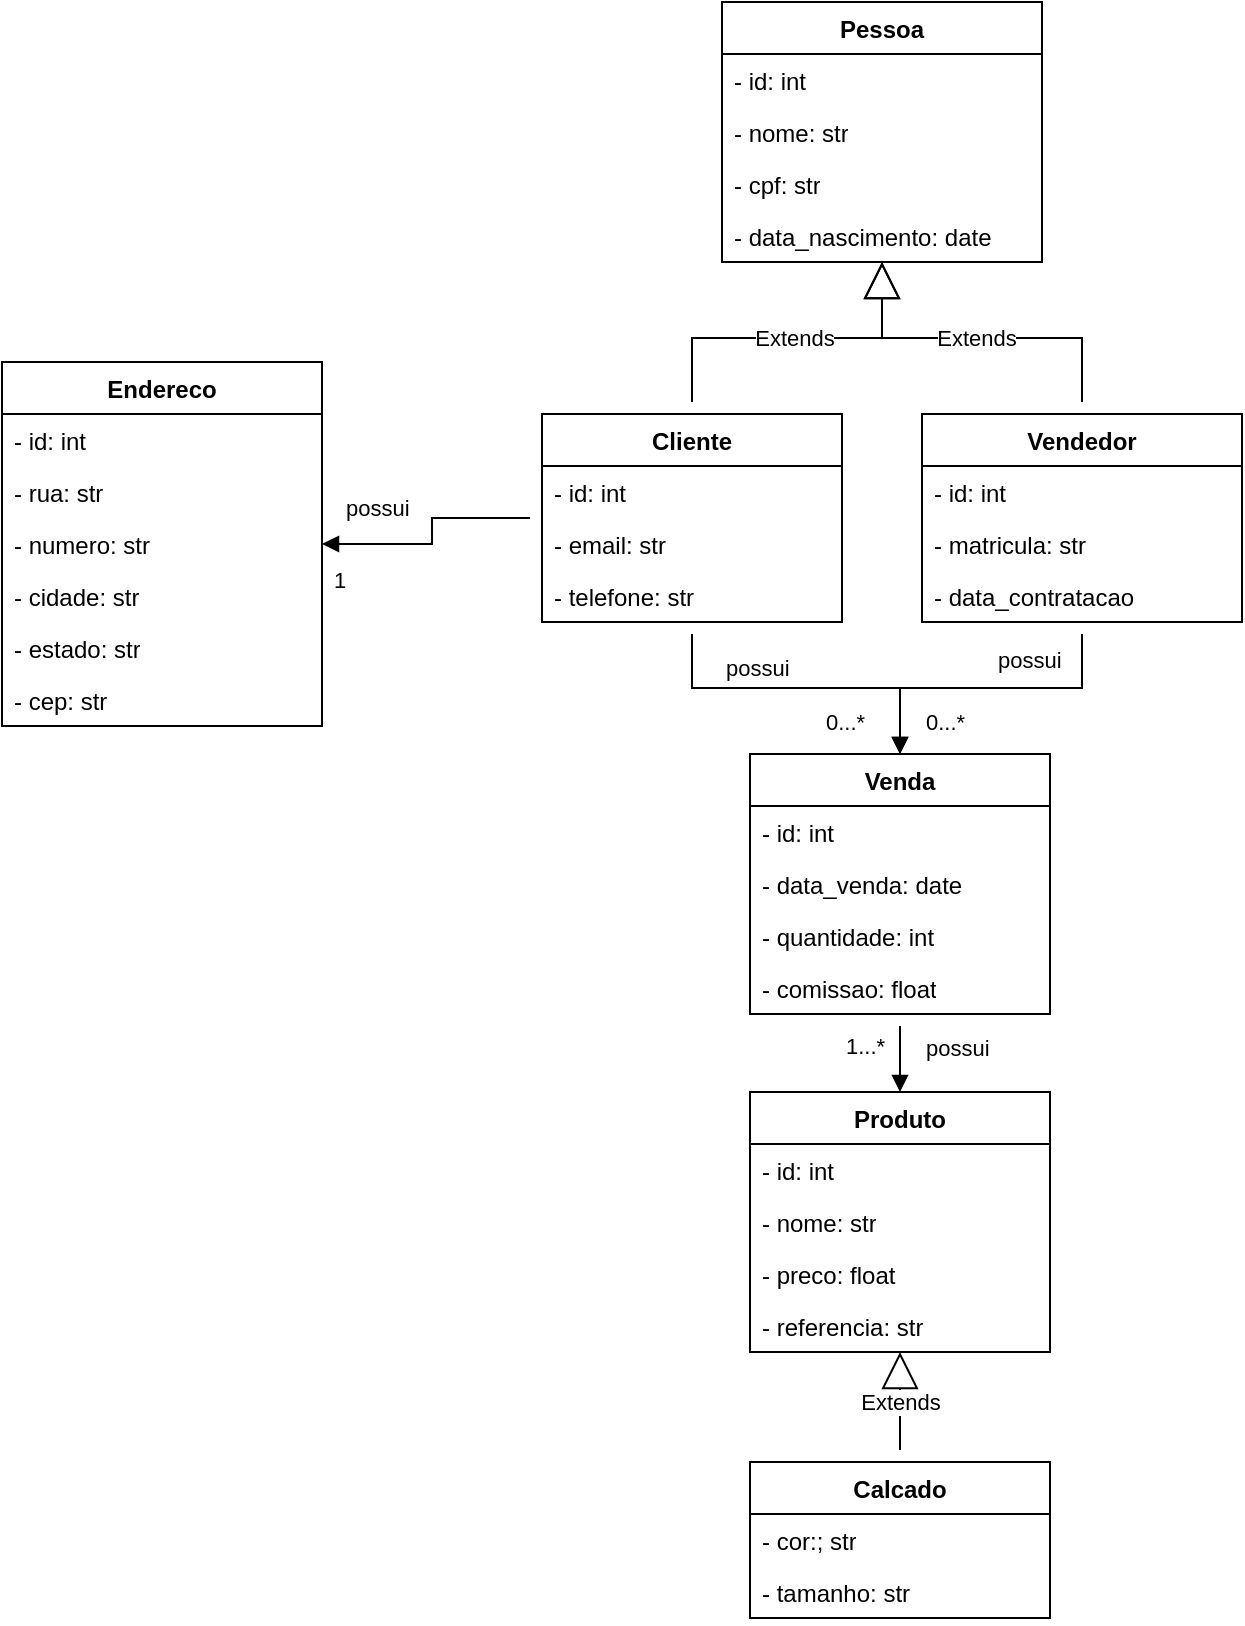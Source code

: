 <mxfile version="24.5.3" type="github">
  <diagram id="C5RBs43oDa-KdzZeNtuy" name="Page-1">
    <mxGraphModel dx="1434" dy="822" grid="1" gridSize="10" guides="1" tooltips="1" connect="1" arrows="1" fold="1" page="1" pageScale="1" pageWidth="827" pageHeight="1169" math="0" shadow="0">
      <root>
        <mxCell id="WIyWlLk6GJQsqaUBKTNV-0" />
        <mxCell id="WIyWlLk6GJQsqaUBKTNV-1" parent="WIyWlLk6GJQsqaUBKTNV-0" />
        <mxCell id="zqI3vuXJs1LG3s6kCFIs-13" value="&lt;div&gt;Pessoa&lt;/div&gt;" style="swimlane;fontStyle=1;align=center;verticalAlign=top;childLayout=stackLayout;horizontal=1;startSize=26;horizontalStack=0;resizeParent=1;resizeParentMax=0;resizeLast=0;collapsible=1;marginBottom=0;whiteSpace=wrap;html=1;" vertex="1" parent="WIyWlLk6GJQsqaUBKTNV-1">
          <mxGeometry x="400" y="40" width="160" height="130" as="geometry" />
        </mxCell>
        <mxCell id="zqI3vuXJs1LG3s6kCFIs-14" value="- id: int" style="text;strokeColor=none;fillColor=none;align=left;verticalAlign=top;spacingLeft=4;spacingRight=4;overflow=hidden;rotatable=0;points=[[0,0.5],[1,0.5]];portConstraint=eastwest;whiteSpace=wrap;html=1;" vertex="1" parent="zqI3vuXJs1LG3s6kCFIs-13">
          <mxGeometry y="26" width="160" height="26" as="geometry" />
        </mxCell>
        <mxCell id="zqI3vuXJs1LG3s6kCFIs-23" value="- nome: str" style="text;strokeColor=none;fillColor=none;align=left;verticalAlign=top;spacingLeft=4;spacingRight=4;overflow=hidden;rotatable=0;points=[[0,0.5],[1,0.5]];portConstraint=eastwest;whiteSpace=wrap;html=1;" vertex="1" parent="zqI3vuXJs1LG3s6kCFIs-13">
          <mxGeometry y="52" width="160" height="26" as="geometry" />
        </mxCell>
        <mxCell id="zqI3vuXJs1LG3s6kCFIs-21" value="- cpf: str" style="text;strokeColor=none;fillColor=none;align=left;verticalAlign=top;spacingLeft=4;spacingRight=4;overflow=hidden;rotatable=0;points=[[0,0.5],[1,0.5]];portConstraint=eastwest;whiteSpace=wrap;html=1;" vertex="1" parent="zqI3vuXJs1LG3s6kCFIs-13">
          <mxGeometry y="78" width="160" height="26" as="geometry" />
        </mxCell>
        <mxCell id="zqI3vuXJs1LG3s6kCFIs-24" value="- data_nascimento: date" style="text;strokeColor=none;fillColor=none;align=left;verticalAlign=top;spacingLeft=4;spacingRight=4;overflow=hidden;rotatable=0;points=[[0,0.5],[1,0.5]];portConstraint=eastwest;whiteSpace=wrap;html=1;" vertex="1" parent="zqI3vuXJs1LG3s6kCFIs-13">
          <mxGeometry y="104" width="160" height="26" as="geometry" />
        </mxCell>
        <mxCell id="zqI3vuXJs1LG3s6kCFIs-25" value="Cliente" style="swimlane;fontStyle=1;align=center;verticalAlign=top;childLayout=stackLayout;horizontal=1;startSize=26;horizontalStack=0;resizeParent=1;resizeParentMax=0;resizeLast=0;collapsible=1;marginBottom=0;whiteSpace=wrap;html=1;" vertex="1" parent="WIyWlLk6GJQsqaUBKTNV-1">
          <mxGeometry x="310" y="246" width="150" height="104" as="geometry" />
        </mxCell>
        <mxCell id="zqI3vuXJs1LG3s6kCFIs-26" value="- id: int" style="text;strokeColor=none;fillColor=none;align=left;verticalAlign=top;spacingLeft=4;spacingRight=4;overflow=hidden;rotatable=0;points=[[0,0.5],[1,0.5]];portConstraint=eastwest;whiteSpace=wrap;html=1;" vertex="1" parent="zqI3vuXJs1LG3s6kCFIs-25">
          <mxGeometry y="26" width="150" height="26" as="geometry" />
        </mxCell>
        <mxCell id="zqI3vuXJs1LG3s6kCFIs-27" value="- email: str" style="text;strokeColor=none;fillColor=none;align=left;verticalAlign=top;spacingLeft=4;spacingRight=4;overflow=hidden;rotatable=0;points=[[0,0.5],[1,0.5]];portConstraint=eastwest;whiteSpace=wrap;html=1;" vertex="1" parent="zqI3vuXJs1LG3s6kCFIs-25">
          <mxGeometry y="52" width="150" height="26" as="geometry" />
        </mxCell>
        <mxCell id="zqI3vuXJs1LG3s6kCFIs-28" value="- telefone: str" style="text;strokeColor=none;fillColor=none;align=left;verticalAlign=top;spacingLeft=4;spacingRight=4;overflow=hidden;rotatable=0;points=[[0,0.5],[1,0.5]];portConstraint=eastwest;whiteSpace=wrap;html=1;" vertex="1" parent="zqI3vuXJs1LG3s6kCFIs-25">
          <mxGeometry y="78" width="150" height="26" as="geometry" />
        </mxCell>
        <mxCell id="zqI3vuXJs1LG3s6kCFIs-31" value="Vendedor" style="swimlane;fontStyle=1;align=center;verticalAlign=top;childLayout=stackLayout;horizontal=1;startSize=26;horizontalStack=0;resizeParent=1;resizeParentMax=0;resizeLast=0;collapsible=1;marginBottom=0;whiteSpace=wrap;html=1;" vertex="1" parent="WIyWlLk6GJQsqaUBKTNV-1">
          <mxGeometry x="500" y="246" width="160" height="104" as="geometry" />
        </mxCell>
        <mxCell id="zqI3vuXJs1LG3s6kCFIs-32" value="- id: int" style="text;strokeColor=none;fillColor=none;align=left;verticalAlign=top;spacingLeft=4;spacingRight=4;overflow=hidden;rotatable=0;points=[[0,0.5],[1,0.5]];portConstraint=eastwest;whiteSpace=wrap;html=1;" vertex="1" parent="zqI3vuXJs1LG3s6kCFIs-31">
          <mxGeometry y="26" width="160" height="26" as="geometry" />
        </mxCell>
        <mxCell id="zqI3vuXJs1LG3s6kCFIs-33" value="- matricula: str" style="text;strokeColor=none;fillColor=none;align=left;verticalAlign=top;spacingLeft=4;spacingRight=4;overflow=hidden;rotatable=0;points=[[0,0.5],[1,0.5]];portConstraint=eastwest;whiteSpace=wrap;html=1;" vertex="1" parent="zqI3vuXJs1LG3s6kCFIs-31">
          <mxGeometry y="52" width="160" height="26" as="geometry" />
        </mxCell>
        <mxCell id="zqI3vuXJs1LG3s6kCFIs-34" value="- data_contratacao" style="text;strokeColor=none;fillColor=none;align=left;verticalAlign=top;spacingLeft=4;spacingRight=4;overflow=hidden;rotatable=0;points=[[0,0.5],[1,0.5]];portConstraint=eastwest;whiteSpace=wrap;html=1;" vertex="1" parent="zqI3vuXJs1LG3s6kCFIs-31">
          <mxGeometry y="78" width="160" height="26" as="geometry" />
        </mxCell>
        <mxCell id="zqI3vuXJs1LG3s6kCFIs-41" value="&lt;div&gt;Endereco&lt;/div&gt;" style="swimlane;fontStyle=1;align=center;verticalAlign=top;childLayout=stackLayout;horizontal=1;startSize=26;horizontalStack=0;resizeParent=1;resizeParentMax=0;resizeLast=0;collapsible=1;marginBottom=0;whiteSpace=wrap;html=1;" vertex="1" parent="WIyWlLk6GJQsqaUBKTNV-1">
          <mxGeometry x="40" y="220" width="160" height="182" as="geometry" />
        </mxCell>
        <mxCell id="zqI3vuXJs1LG3s6kCFIs-42" value="- id: int" style="text;strokeColor=none;fillColor=none;align=left;verticalAlign=top;spacingLeft=4;spacingRight=4;overflow=hidden;rotatable=0;points=[[0,0.5],[1,0.5]];portConstraint=eastwest;whiteSpace=wrap;html=1;" vertex="1" parent="zqI3vuXJs1LG3s6kCFIs-41">
          <mxGeometry y="26" width="160" height="26" as="geometry" />
        </mxCell>
        <mxCell id="zqI3vuXJs1LG3s6kCFIs-43" value="- rua: str" style="text;strokeColor=none;fillColor=none;align=left;verticalAlign=top;spacingLeft=4;spacingRight=4;overflow=hidden;rotatable=0;points=[[0,0.5],[1,0.5]];portConstraint=eastwest;whiteSpace=wrap;html=1;" vertex="1" parent="zqI3vuXJs1LG3s6kCFIs-41">
          <mxGeometry y="52" width="160" height="26" as="geometry" />
        </mxCell>
        <mxCell id="zqI3vuXJs1LG3s6kCFIs-44" value="- numero: str" style="text;strokeColor=none;fillColor=none;align=left;verticalAlign=top;spacingLeft=4;spacingRight=4;overflow=hidden;rotatable=0;points=[[0,0.5],[1,0.5]];portConstraint=eastwest;whiteSpace=wrap;html=1;" vertex="1" parent="zqI3vuXJs1LG3s6kCFIs-41">
          <mxGeometry y="78" width="160" height="26" as="geometry" />
        </mxCell>
        <mxCell id="zqI3vuXJs1LG3s6kCFIs-45" value="- cidade: str" style="text;strokeColor=none;fillColor=none;align=left;verticalAlign=top;spacingLeft=4;spacingRight=4;overflow=hidden;rotatable=0;points=[[0,0.5],[1,0.5]];portConstraint=eastwest;whiteSpace=wrap;html=1;" vertex="1" parent="zqI3vuXJs1LG3s6kCFIs-41">
          <mxGeometry y="104" width="160" height="26" as="geometry" />
        </mxCell>
        <mxCell id="zqI3vuXJs1LG3s6kCFIs-46" value="- estado: str" style="text;strokeColor=none;fillColor=none;align=left;verticalAlign=top;spacingLeft=4;spacingRight=4;overflow=hidden;rotatable=0;points=[[0,0.5],[1,0.5]];portConstraint=eastwest;whiteSpace=wrap;html=1;" vertex="1" parent="zqI3vuXJs1LG3s6kCFIs-41">
          <mxGeometry y="130" width="160" height="26" as="geometry" />
        </mxCell>
        <mxCell id="zqI3vuXJs1LG3s6kCFIs-47" value="&lt;div&gt;- cep: str&lt;/div&gt;" style="text;strokeColor=none;fillColor=none;align=left;verticalAlign=top;spacingLeft=4;spacingRight=4;overflow=hidden;rotatable=0;points=[[0,0.5],[1,0.5]];portConstraint=eastwest;whiteSpace=wrap;html=1;" vertex="1" parent="zqI3vuXJs1LG3s6kCFIs-41">
          <mxGeometry y="156" width="160" height="26" as="geometry" />
        </mxCell>
        <mxCell id="zqI3vuXJs1LG3s6kCFIs-63" value="Venda" style="swimlane;fontStyle=1;align=center;verticalAlign=top;childLayout=stackLayout;horizontal=1;startSize=26;horizontalStack=0;resizeParent=1;resizeParentMax=0;resizeLast=0;collapsible=1;marginBottom=0;whiteSpace=wrap;html=1;" vertex="1" parent="WIyWlLk6GJQsqaUBKTNV-1">
          <mxGeometry x="414" y="416" width="150" height="130" as="geometry" />
        </mxCell>
        <mxCell id="zqI3vuXJs1LG3s6kCFIs-64" value="- id: int" style="text;strokeColor=none;fillColor=none;align=left;verticalAlign=top;spacingLeft=4;spacingRight=4;overflow=hidden;rotatable=0;points=[[0,0.5],[1,0.5]];portConstraint=eastwest;whiteSpace=wrap;html=1;" vertex="1" parent="zqI3vuXJs1LG3s6kCFIs-63">
          <mxGeometry y="26" width="150" height="26" as="geometry" />
        </mxCell>
        <mxCell id="zqI3vuXJs1LG3s6kCFIs-65" value="- data_venda: date" style="text;strokeColor=none;fillColor=none;align=left;verticalAlign=top;spacingLeft=4;spacingRight=4;overflow=hidden;rotatable=0;points=[[0,0.5],[1,0.5]];portConstraint=eastwest;whiteSpace=wrap;html=1;" vertex="1" parent="zqI3vuXJs1LG3s6kCFIs-63">
          <mxGeometry y="52" width="150" height="26" as="geometry" />
        </mxCell>
        <mxCell id="zqI3vuXJs1LG3s6kCFIs-66" value="- quantidade: int" style="text;strokeColor=none;fillColor=none;align=left;verticalAlign=top;spacingLeft=4;spacingRight=4;overflow=hidden;rotatable=0;points=[[0,0.5],[1,0.5]];portConstraint=eastwest;whiteSpace=wrap;html=1;" vertex="1" parent="zqI3vuXJs1LG3s6kCFIs-63">
          <mxGeometry y="78" width="150" height="26" as="geometry" />
        </mxCell>
        <mxCell id="zqI3vuXJs1LG3s6kCFIs-67" value="- comissao: float" style="text;strokeColor=none;fillColor=none;align=left;verticalAlign=top;spacingLeft=4;spacingRight=4;overflow=hidden;rotatable=0;points=[[0,0.5],[1,0.5]];portConstraint=eastwest;whiteSpace=wrap;html=1;" vertex="1" parent="zqI3vuXJs1LG3s6kCFIs-63">
          <mxGeometry y="104" width="150" height="26" as="geometry" />
        </mxCell>
        <mxCell id="zqI3vuXJs1LG3s6kCFIs-72" value="possui" style="endArrow=block;endFill=1;html=1;edgeStyle=orthogonalEdgeStyle;align=left;verticalAlign=top;rounded=0;strokeColor=default;fontFamily=Helvetica;fontSize=11;fontColor=default;labelBackgroundColor=default;sourcePerimeterSpacing=6;" edge="1" parent="WIyWlLk6GJQsqaUBKTNV-1" source="zqI3vuXJs1LG3s6kCFIs-25" target="zqI3vuXJs1LG3s6kCFIs-41">
          <mxGeometry x="0.829" y="-31" relative="1" as="geometry">
            <mxPoint x="620" y="396" as="sourcePoint" />
            <mxPoint x="240" y="366" as="targetPoint" />
            <mxPoint as="offset" />
          </mxGeometry>
        </mxCell>
        <mxCell id="zqI3vuXJs1LG3s6kCFIs-73" value="1" style="edgeLabel;resizable=0;html=1;align=left;verticalAlign=bottom;fontFamily=Helvetica;fontSize=11;fontColor=default;labelBackgroundColor=default;" connectable="0" vertex="1" parent="zqI3vuXJs1LG3s6kCFIs-72">
          <mxGeometry x="-1" relative="1" as="geometry">
            <mxPoint x="-100" y="39" as="offset" />
          </mxGeometry>
        </mxCell>
        <mxCell id="zqI3vuXJs1LG3s6kCFIs-74" value="possui" style="endArrow=block;endFill=1;html=1;edgeStyle=orthogonalEdgeStyle;align=left;verticalAlign=top;rounded=0;strokeColor=default;fontFamily=Helvetica;fontSize=11;fontColor=default;labelBackgroundColor=default;sourcePerimeterSpacing=6;" edge="1" parent="WIyWlLk6GJQsqaUBKTNV-1" source="zqI3vuXJs1LG3s6kCFIs-25" target="zqI3vuXJs1LG3s6kCFIs-63">
          <mxGeometry x="-0.951" y="15" relative="1" as="geometry">
            <mxPoint x="620" y="396" as="sourcePoint" />
            <mxPoint x="780" y="396" as="targetPoint" />
            <mxPoint as="offset" />
          </mxGeometry>
        </mxCell>
        <mxCell id="zqI3vuXJs1LG3s6kCFIs-75" value="0...*" style="edgeLabel;resizable=0;html=1;align=left;verticalAlign=bottom;fontFamily=Helvetica;fontSize=11;fontColor=default;labelBackgroundColor=default;" connectable="0" vertex="1" parent="zqI3vuXJs1LG3s6kCFIs-74">
          <mxGeometry x="-1" relative="1" as="geometry">
            <mxPoint x="65" y="52" as="offset" />
          </mxGeometry>
        </mxCell>
        <mxCell id="zqI3vuXJs1LG3s6kCFIs-76" value="possui" style="endArrow=block;endFill=1;html=1;edgeStyle=orthogonalEdgeStyle;align=left;verticalAlign=top;rounded=0;strokeColor=default;fontFamily=Helvetica;fontSize=11;fontColor=default;labelBackgroundColor=default;sourcePerimeterSpacing=6;entryX=0.5;entryY=0;entryDx=0;entryDy=0;" edge="1" parent="WIyWlLk6GJQsqaUBKTNV-1" source="zqI3vuXJs1LG3s6kCFIs-31" target="zqI3vuXJs1LG3s6kCFIs-63">
          <mxGeometry x="-0.058" y="-27" relative="1" as="geometry">
            <mxPoint x="395" y="360" as="sourcePoint" />
            <mxPoint x="475" y="506" as="targetPoint" />
            <mxPoint as="offset" />
          </mxGeometry>
        </mxCell>
        <mxCell id="zqI3vuXJs1LG3s6kCFIs-77" value="0...*" style="edgeLabel;resizable=0;html=1;align=left;verticalAlign=bottom;fontFamily=Helvetica;fontSize=11;fontColor=default;labelBackgroundColor=default;" connectable="0" vertex="1" parent="zqI3vuXJs1LG3s6kCFIs-76">
          <mxGeometry x="-1" relative="1" as="geometry">
            <mxPoint x="-80" y="52" as="offset" />
          </mxGeometry>
        </mxCell>
        <mxCell id="zqI3vuXJs1LG3s6kCFIs-78" value="Produto" style="swimlane;fontStyle=1;align=center;verticalAlign=top;childLayout=stackLayout;horizontal=1;startSize=26;horizontalStack=0;resizeParent=1;resizeParentMax=0;resizeLast=0;collapsible=1;marginBottom=0;whiteSpace=wrap;html=1;" vertex="1" parent="WIyWlLk6GJQsqaUBKTNV-1">
          <mxGeometry x="414" y="585" width="150" height="130" as="geometry" />
        </mxCell>
        <mxCell id="zqI3vuXJs1LG3s6kCFIs-79" value="- id: int" style="text;strokeColor=none;fillColor=none;align=left;verticalAlign=top;spacingLeft=4;spacingRight=4;overflow=hidden;rotatable=0;points=[[0,0.5],[1,0.5]];portConstraint=eastwest;whiteSpace=wrap;html=1;" vertex="1" parent="zqI3vuXJs1LG3s6kCFIs-78">
          <mxGeometry y="26" width="150" height="26" as="geometry" />
        </mxCell>
        <mxCell id="zqI3vuXJs1LG3s6kCFIs-80" value="- nome: str" style="text;strokeColor=none;fillColor=none;align=left;verticalAlign=top;spacingLeft=4;spacingRight=4;overflow=hidden;rotatable=0;points=[[0,0.5],[1,0.5]];portConstraint=eastwest;whiteSpace=wrap;html=1;" vertex="1" parent="zqI3vuXJs1LG3s6kCFIs-78">
          <mxGeometry y="52" width="150" height="26" as="geometry" />
        </mxCell>
        <mxCell id="zqI3vuXJs1LG3s6kCFIs-81" value="- preco: float" style="text;strokeColor=none;fillColor=none;align=left;verticalAlign=top;spacingLeft=4;spacingRight=4;overflow=hidden;rotatable=0;points=[[0,0.5],[1,0.5]];portConstraint=eastwest;whiteSpace=wrap;html=1;" vertex="1" parent="zqI3vuXJs1LG3s6kCFIs-78">
          <mxGeometry y="78" width="150" height="26" as="geometry" />
        </mxCell>
        <mxCell id="zqI3vuXJs1LG3s6kCFIs-82" value="- referencia: str" style="text;strokeColor=none;fillColor=none;align=left;verticalAlign=top;spacingLeft=4;spacingRight=4;overflow=hidden;rotatable=0;points=[[0,0.5],[1,0.5]];portConstraint=eastwest;whiteSpace=wrap;html=1;" vertex="1" parent="zqI3vuXJs1LG3s6kCFIs-78">
          <mxGeometry y="104" width="150" height="26" as="geometry" />
        </mxCell>
        <mxCell id="zqI3vuXJs1LG3s6kCFIs-85" value="possui" style="endArrow=block;endFill=1;html=1;edgeStyle=orthogonalEdgeStyle;align=left;verticalAlign=top;rounded=0;strokeColor=default;fontFamily=Helvetica;fontSize=11;fontColor=default;labelBackgroundColor=default;sourcePerimeterSpacing=6;" edge="1" parent="WIyWlLk6GJQsqaUBKTNV-1" source="zqI3vuXJs1LG3s6kCFIs-63" target="zqI3vuXJs1LG3s6kCFIs-78">
          <mxGeometry x="-1" y="11" relative="1" as="geometry">
            <mxPoint x="620" y="396" as="sourcePoint" />
            <mxPoint x="780" y="396" as="targetPoint" />
            <mxPoint y="-2" as="offset" />
          </mxGeometry>
        </mxCell>
        <mxCell id="zqI3vuXJs1LG3s6kCFIs-86" value="1...*" style="edgeLabel;resizable=0;html=1;align=left;verticalAlign=bottom;fontFamily=Helvetica;fontSize=11;fontColor=default;labelBackgroundColor=default;" connectable="0" vertex="1" parent="zqI3vuXJs1LG3s6kCFIs-85">
          <mxGeometry x="-1" relative="1" as="geometry">
            <mxPoint x="-29" y="18" as="offset" />
          </mxGeometry>
        </mxCell>
        <mxCell id="zqI3vuXJs1LG3s6kCFIs-87" value="Calcado" style="swimlane;fontStyle=1;align=center;verticalAlign=top;childLayout=stackLayout;horizontal=1;startSize=26;horizontalStack=0;resizeParent=1;resizeParentMax=0;resizeLast=0;collapsible=1;marginBottom=0;whiteSpace=wrap;html=1;" vertex="1" parent="WIyWlLk6GJQsqaUBKTNV-1">
          <mxGeometry x="414" y="770" width="150" height="78" as="geometry" />
        </mxCell>
        <mxCell id="zqI3vuXJs1LG3s6kCFIs-89" value="- cor:; str" style="text;strokeColor=none;fillColor=none;align=left;verticalAlign=top;spacingLeft=4;spacingRight=4;overflow=hidden;rotatable=0;points=[[0,0.5],[1,0.5]];portConstraint=eastwest;whiteSpace=wrap;html=1;" vertex="1" parent="zqI3vuXJs1LG3s6kCFIs-87">
          <mxGeometry y="26" width="150" height="26" as="geometry" />
        </mxCell>
        <mxCell id="zqI3vuXJs1LG3s6kCFIs-90" value="- tamanho: str" style="text;strokeColor=none;fillColor=none;align=left;verticalAlign=top;spacingLeft=4;spacingRight=4;overflow=hidden;rotatable=0;points=[[0,0.5],[1,0.5]];portConstraint=eastwest;whiteSpace=wrap;html=1;" vertex="1" parent="zqI3vuXJs1LG3s6kCFIs-87">
          <mxGeometry y="52" width="150" height="26" as="geometry" />
        </mxCell>
        <mxCell id="zqI3vuXJs1LG3s6kCFIs-110" value="Extends" style="endArrow=block;endSize=16;endFill=0;html=1;rounded=0;strokeColor=default;align=center;verticalAlign=middle;fontFamily=Helvetica;fontSize=11;fontColor=default;labelBackgroundColor=default;edgeStyle=orthogonalEdgeStyle;sourcePerimeterSpacing=6;" edge="1" parent="WIyWlLk6GJQsqaUBKTNV-1" source="zqI3vuXJs1LG3s6kCFIs-25" target="zqI3vuXJs1LG3s6kCFIs-13">
          <mxGeometry width="160" relative="1" as="geometry">
            <mxPoint x="620" y="440" as="sourcePoint" />
            <mxPoint x="780" y="440" as="targetPoint" />
          </mxGeometry>
        </mxCell>
        <mxCell id="zqI3vuXJs1LG3s6kCFIs-111" value="Extends" style="endArrow=block;endSize=16;endFill=0;html=1;rounded=0;strokeColor=default;align=center;verticalAlign=middle;fontFamily=Helvetica;fontSize=11;fontColor=default;labelBackgroundColor=default;edgeStyle=orthogonalEdgeStyle;sourcePerimeterSpacing=6;" edge="1" parent="WIyWlLk6GJQsqaUBKTNV-1" source="zqI3vuXJs1LG3s6kCFIs-31" target="zqI3vuXJs1LG3s6kCFIs-13">
          <mxGeometry width="160" relative="1" as="geometry">
            <mxPoint x="620" y="380" as="sourcePoint" />
            <mxPoint x="780" y="380" as="targetPoint" />
          </mxGeometry>
        </mxCell>
        <mxCell id="zqI3vuXJs1LG3s6kCFIs-114" value="Extends" style="endArrow=block;endSize=16;endFill=0;html=1;rounded=0;strokeColor=default;align=center;verticalAlign=middle;fontFamily=Helvetica;fontSize=11;fontColor=default;labelBackgroundColor=default;edgeStyle=orthogonalEdgeStyle;sourcePerimeterSpacing=6;" edge="1" parent="WIyWlLk6GJQsqaUBKTNV-1" source="zqI3vuXJs1LG3s6kCFIs-87" target="zqI3vuXJs1LG3s6kCFIs-78">
          <mxGeometry x="-0.02" width="160" relative="1" as="geometry">
            <mxPoint x="489" y="765" as="sourcePoint" />
            <mxPoint x="489" y="716" as="targetPoint" />
            <mxPoint as="offset" />
          </mxGeometry>
        </mxCell>
      </root>
    </mxGraphModel>
  </diagram>
</mxfile>
